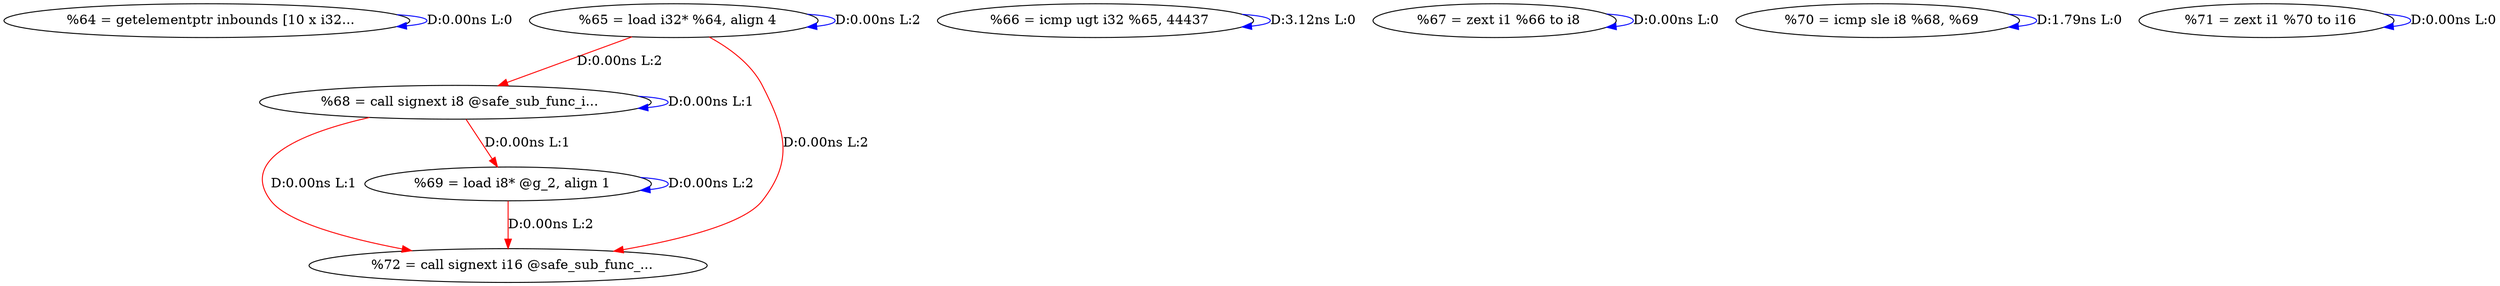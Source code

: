 digraph {
Node0x3c2f030[label="  %64 = getelementptr inbounds [10 x i32..."];
Node0x3c2f030 -> Node0x3c2f030[label="D:0.00ns L:0",color=blue];
Node0x3c2f110[label="  %65 = load i32* %64, align 4"];
Node0x3c2f110 -> Node0x3c2f110[label="D:0.00ns L:2",color=blue];
Node0x3bd07b0[label="  %68 = call signext i8 @safe_sub_func_i..."];
Node0x3c2f110 -> Node0x3bd07b0[label="D:0.00ns L:2",color=red];
Node0x3bd0b30[label="  %72 = call signext i16 @safe_sub_func_..."];
Node0x3c2f110 -> Node0x3bd0b30[label="D:0.00ns L:2",color=red];
Node0x3c2f1f0[label="  %66 = icmp ugt i32 %65, 44437"];
Node0x3c2f1f0 -> Node0x3c2f1f0[label="D:3.12ns L:0",color=blue];
Node0x3c2f2d0[label="  %67 = zext i1 %66 to i8"];
Node0x3c2f2d0 -> Node0x3c2f2d0[label="D:0.00ns L:0",color=blue];
Node0x3bd07b0 -> Node0x3bd07b0[label="D:0.00ns L:1",color=blue];
Node0x3bd0890[label="  %69 = load i8* @g_2, align 1"];
Node0x3bd07b0 -> Node0x3bd0890[label="D:0.00ns L:1",color=red];
Node0x3bd07b0 -> Node0x3bd0b30[label="D:0.00ns L:1",color=red];
Node0x3bd0890 -> Node0x3bd0890[label="D:0.00ns L:2",color=blue];
Node0x3bd0890 -> Node0x3bd0b30[label="D:0.00ns L:2",color=red];
Node0x3bd0970[label="  %70 = icmp sle i8 %68, %69"];
Node0x3bd0970 -> Node0x3bd0970[label="D:1.79ns L:0",color=blue];
Node0x3bd0a50[label="  %71 = zext i1 %70 to i16"];
Node0x3bd0a50 -> Node0x3bd0a50[label="D:0.00ns L:0",color=blue];
}
